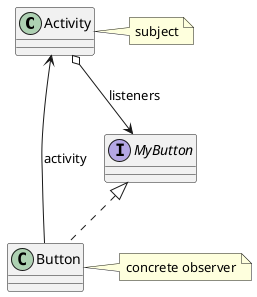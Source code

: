 @startuml
'https://plantuml.com/class-diagram
class Activity
class Button
interface MyButton

MyButton <|..Button
Activity <-- Button : activity
Activity o--> MyButton : listeners
note right of Activity
    subject
end note
note right of Button
    concrete observer
end note
@enduml